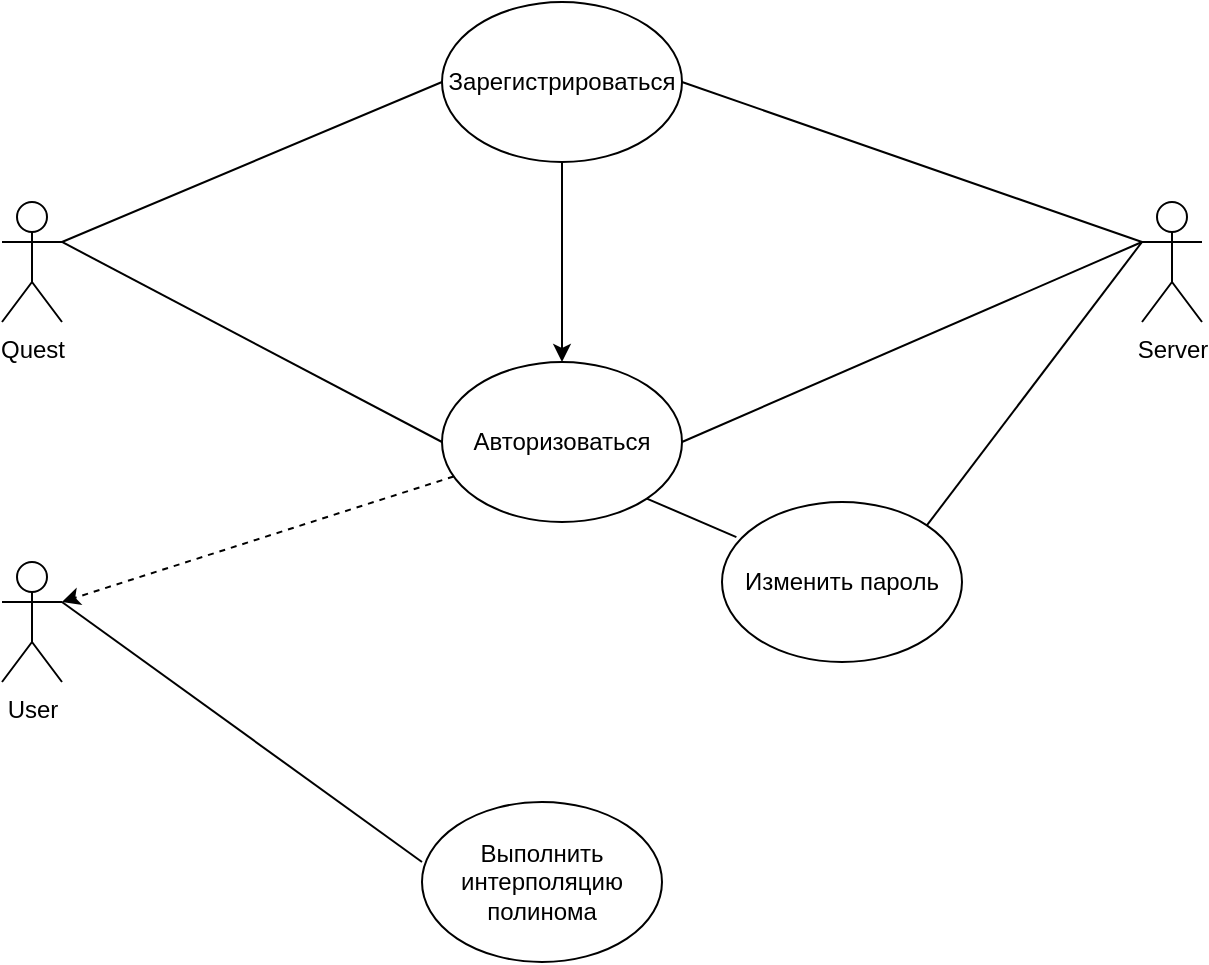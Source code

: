 <mxfile version="26.1.3">
  <diagram name="Страница — 1" id="ZGyNSMdsiUgnt4gFmXBJ">
    <mxGraphModel dx="1042" dy="531" grid="1" gridSize="10" guides="1" tooltips="1" connect="1" arrows="1" fold="1" page="1" pageScale="1" pageWidth="827" pageHeight="1169" math="0" shadow="0">
      <root>
        <mxCell id="0" />
        <mxCell id="1" parent="0" />
        <mxCell id="EDa64BBSWx1Juen08v5l-1" value="Quest" style="shape=umlActor;verticalLabelPosition=bottom;verticalAlign=top;html=1;outlineConnect=0;" vertex="1" parent="1">
          <mxGeometry x="50" y="300" width="30" height="60" as="geometry" />
        </mxCell>
        <mxCell id="EDa64BBSWx1Juen08v5l-2" value="User" style="shape=umlActor;verticalLabelPosition=bottom;verticalAlign=top;html=1;outlineConnect=0;" vertex="1" parent="1">
          <mxGeometry x="50" y="480" width="30" height="60" as="geometry" />
        </mxCell>
        <mxCell id="EDa64BBSWx1Juen08v5l-6" value="Server" style="shape=umlActor;verticalLabelPosition=bottom;verticalAlign=top;html=1;outlineConnect=0;" vertex="1" parent="1">
          <mxGeometry x="620" y="300" width="30" height="60" as="geometry" />
        </mxCell>
        <mxCell id="EDa64BBSWx1Juen08v5l-7" value="Авторизоваться" style="ellipse;whiteSpace=wrap;html=1;" vertex="1" parent="1">
          <mxGeometry x="270" y="380" width="120" height="80" as="geometry" />
        </mxCell>
        <mxCell id="EDa64BBSWx1Juen08v5l-8" value="Зарегистрироваться" style="ellipse;whiteSpace=wrap;html=1;" vertex="1" parent="1">
          <mxGeometry x="270" y="200" width="120" height="80" as="geometry" />
        </mxCell>
        <mxCell id="EDa64BBSWx1Juen08v5l-11" value="" style="endArrow=classic;html=1;rounded=0;entryX=0.5;entryY=0;entryDx=0;entryDy=0;exitX=0.5;exitY=1;exitDx=0;exitDy=0;" edge="1" parent="1" source="EDa64BBSWx1Juen08v5l-8" target="EDa64BBSWx1Juen08v5l-7">
          <mxGeometry width="50" height="50" relative="1" as="geometry">
            <mxPoint x="390" y="570" as="sourcePoint" />
            <mxPoint x="440" y="520" as="targetPoint" />
          </mxGeometry>
        </mxCell>
        <mxCell id="EDa64BBSWx1Juen08v5l-12" value="" style="endArrow=none;html=1;rounded=0;exitX=1;exitY=0.333;exitDx=0;exitDy=0;exitPerimeter=0;entryX=0;entryY=0.5;entryDx=0;entryDy=0;" edge="1" parent="1" source="EDa64BBSWx1Juen08v5l-1" target="EDa64BBSWx1Juen08v5l-7">
          <mxGeometry width="50" height="50" relative="1" as="geometry">
            <mxPoint x="230" y="450" as="sourcePoint" />
            <mxPoint x="280" y="400" as="targetPoint" />
          </mxGeometry>
        </mxCell>
        <mxCell id="EDa64BBSWx1Juen08v5l-13" value="" style="endArrow=none;html=1;rounded=0;exitX=1;exitY=0.5;exitDx=0;exitDy=0;entryX=0;entryY=0.333;entryDx=0;entryDy=0;entryPerimeter=0;" edge="1" parent="1" source="EDa64BBSWx1Juen08v5l-7" target="EDa64BBSWx1Juen08v5l-6">
          <mxGeometry width="50" height="50" relative="1" as="geometry">
            <mxPoint x="560" y="490" as="sourcePoint" />
            <mxPoint x="610" y="440" as="targetPoint" />
          </mxGeometry>
        </mxCell>
        <mxCell id="EDa64BBSWx1Juen08v5l-14" value="" style="endArrow=none;html=1;rounded=0;exitX=1;exitY=0.333;exitDx=0;exitDy=0;exitPerimeter=0;entryX=0;entryY=0.5;entryDx=0;entryDy=0;" edge="1" parent="1" source="EDa64BBSWx1Juen08v5l-1" target="EDa64BBSWx1Juen08v5l-8">
          <mxGeometry width="50" height="50" relative="1" as="geometry">
            <mxPoint x="230" y="640" as="sourcePoint" />
            <mxPoint x="280" y="590" as="targetPoint" />
          </mxGeometry>
        </mxCell>
        <mxCell id="EDa64BBSWx1Juen08v5l-16" value="" style="endArrow=none;html=1;rounded=0;exitX=1;exitY=0.5;exitDx=0;exitDy=0;" edge="1" parent="1" source="EDa64BBSWx1Juen08v5l-8">
          <mxGeometry width="50" height="50" relative="1" as="geometry">
            <mxPoint x="570" y="370" as="sourcePoint" />
            <mxPoint x="620" y="320" as="targetPoint" />
          </mxGeometry>
        </mxCell>
        <mxCell id="EDa64BBSWx1Juen08v5l-17" value="" style="endArrow=classic;html=1;rounded=0;entryX=1;entryY=0.333;entryDx=0;entryDy=0;entryPerimeter=0;dashed=1;" edge="1" parent="1" source="EDa64BBSWx1Juen08v5l-7" target="EDa64BBSWx1Juen08v5l-2">
          <mxGeometry width="50" height="50" relative="1" as="geometry">
            <mxPoint x="390" y="470" as="sourcePoint" />
            <mxPoint x="440" y="420" as="targetPoint" />
          </mxGeometry>
        </mxCell>
        <mxCell id="EDa64BBSWx1Juen08v5l-18" value="Выполнить интерполяцию полинома" style="ellipse;whiteSpace=wrap;html=1;" vertex="1" parent="1">
          <mxGeometry x="260" y="600" width="120" height="80" as="geometry" />
        </mxCell>
        <mxCell id="EDa64BBSWx1Juen08v5l-22" value="Изменить пароль" style="ellipse;whiteSpace=wrap;html=1;" vertex="1" parent="1">
          <mxGeometry x="410" y="450" width="120" height="80" as="geometry" />
        </mxCell>
        <mxCell id="EDa64BBSWx1Juen08v5l-24" value="" style="endArrow=none;html=1;rounded=0;exitX=1;exitY=0;exitDx=0;exitDy=0;" edge="1" parent="1" source="EDa64BBSWx1Juen08v5l-22">
          <mxGeometry width="50" height="50" relative="1" as="geometry">
            <mxPoint x="570" y="410" as="sourcePoint" />
            <mxPoint x="620" y="320" as="targetPoint" />
          </mxGeometry>
        </mxCell>
        <mxCell id="EDa64BBSWx1Juen08v5l-25" value="" style="endArrow=none;html=1;rounded=0;exitX=1;exitY=1;exitDx=0;exitDy=0;entryX=0.06;entryY=0.22;entryDx=0;entryDy=0;entryPerimeter=0;" edge="1" parent="1" source="EDa64BBSWx1Juen08v5l-7" target="EDa64BBSWx1Juen08v5l-22">
          <mxGeometry width="50" height="50" relative="1" as="geometry">
            <mxPoint x="390" y="470" as="sourcePoint" />
            <mxPoint x="440" y="420" as="targetPoint" />
          </mxGeometry>
        </mxCell>
        <mxCell id="EDa64BBSWx1Juen08v5l-26" value="" style="endArrow=none;html=1;rounded=0;exitX=1;exitY=0.333;exitDx=0;exitDy=0;exitPerimeter=0;entryX=0;entryY=0.375;entryDx=0;entryDy=0;entryPerimeter=0;" edge="1" parent="1" source="EDa64BBSWx1Juen08v5l-2" target="EDa64BBSWx1Juen08v5l-18">
          <mxGeometry width="50" height="50" relative="1" as="geometry">
            <mxPoint x="390" y="470" as="sourcePoint" />
            <mxPoint x="440" y="420" as="targetPoint" />
          </mxGeometry>
        </mxCell>
      </root>
    </mxGraphModel>
  </diagram>
</mxfile>
